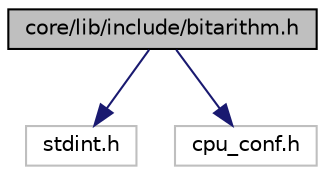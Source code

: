 digraph "core/lib/include/bitarithm.h"
{
 // LATEX_PDF_SIZE
  edge [fontname="Helvetica",fontsize="10",labelfontname="Helvetica",labelfontsize="10"];
  node [fontname="Helvetica",fontsize="10",shape=record];
  Node1 [label="core/lib/include/bitarithm.h",height=0.2,width=0.4,color="black", fillcolor="grey75", style="filled", fontcolor="black",tooltip="Helper functions for bit arithmetic."];
  Node1 -> Node2 [color="midnightblue",fontsize="10",style="solid",fontname="Helvetica"];
  Node2 [label="stdint.h",height=0.2,width=0.4,color="grey75", fillcolor="white", style="filled",tooltip=" "];
  Node1 -> Node3 [color="midnightblue",fontsize="10",style="solid",fontname="Helvetica"];
  Node3 [label="cpu_conf.h",height=0.2,width=0.4,color="grey75", fillcolor="white", style="filled",tooltip=" "];
}
